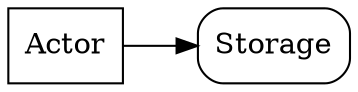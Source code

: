 digraph G {
        # horizontal layout
        rankdir=LR;

        Actor[shape=box];
        Storage[shape=box,style="rounded"];

        Actor -> Storage;
}
